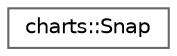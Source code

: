 digraph "Graphical Class Hierarchy"
{
 // LATEX_PDF_SIZE
  bgcolor="transparent";
  edge [fontname=Helvetica,fontsize=10,labelfontname=Helvetica,labelfontsize=10];
  node [fontname=Helvetica,fontsize=10,shape=box,height=0.2,width=0.4];
  rankdir="LR";
  Node0 [id="Node000000",label="charts::Snap",height=0.2,width=0.4,color="grey40", fillcolor="white", style="filled",URL="$structcharts_1_1Snap.html",tooltip=" "];
}
